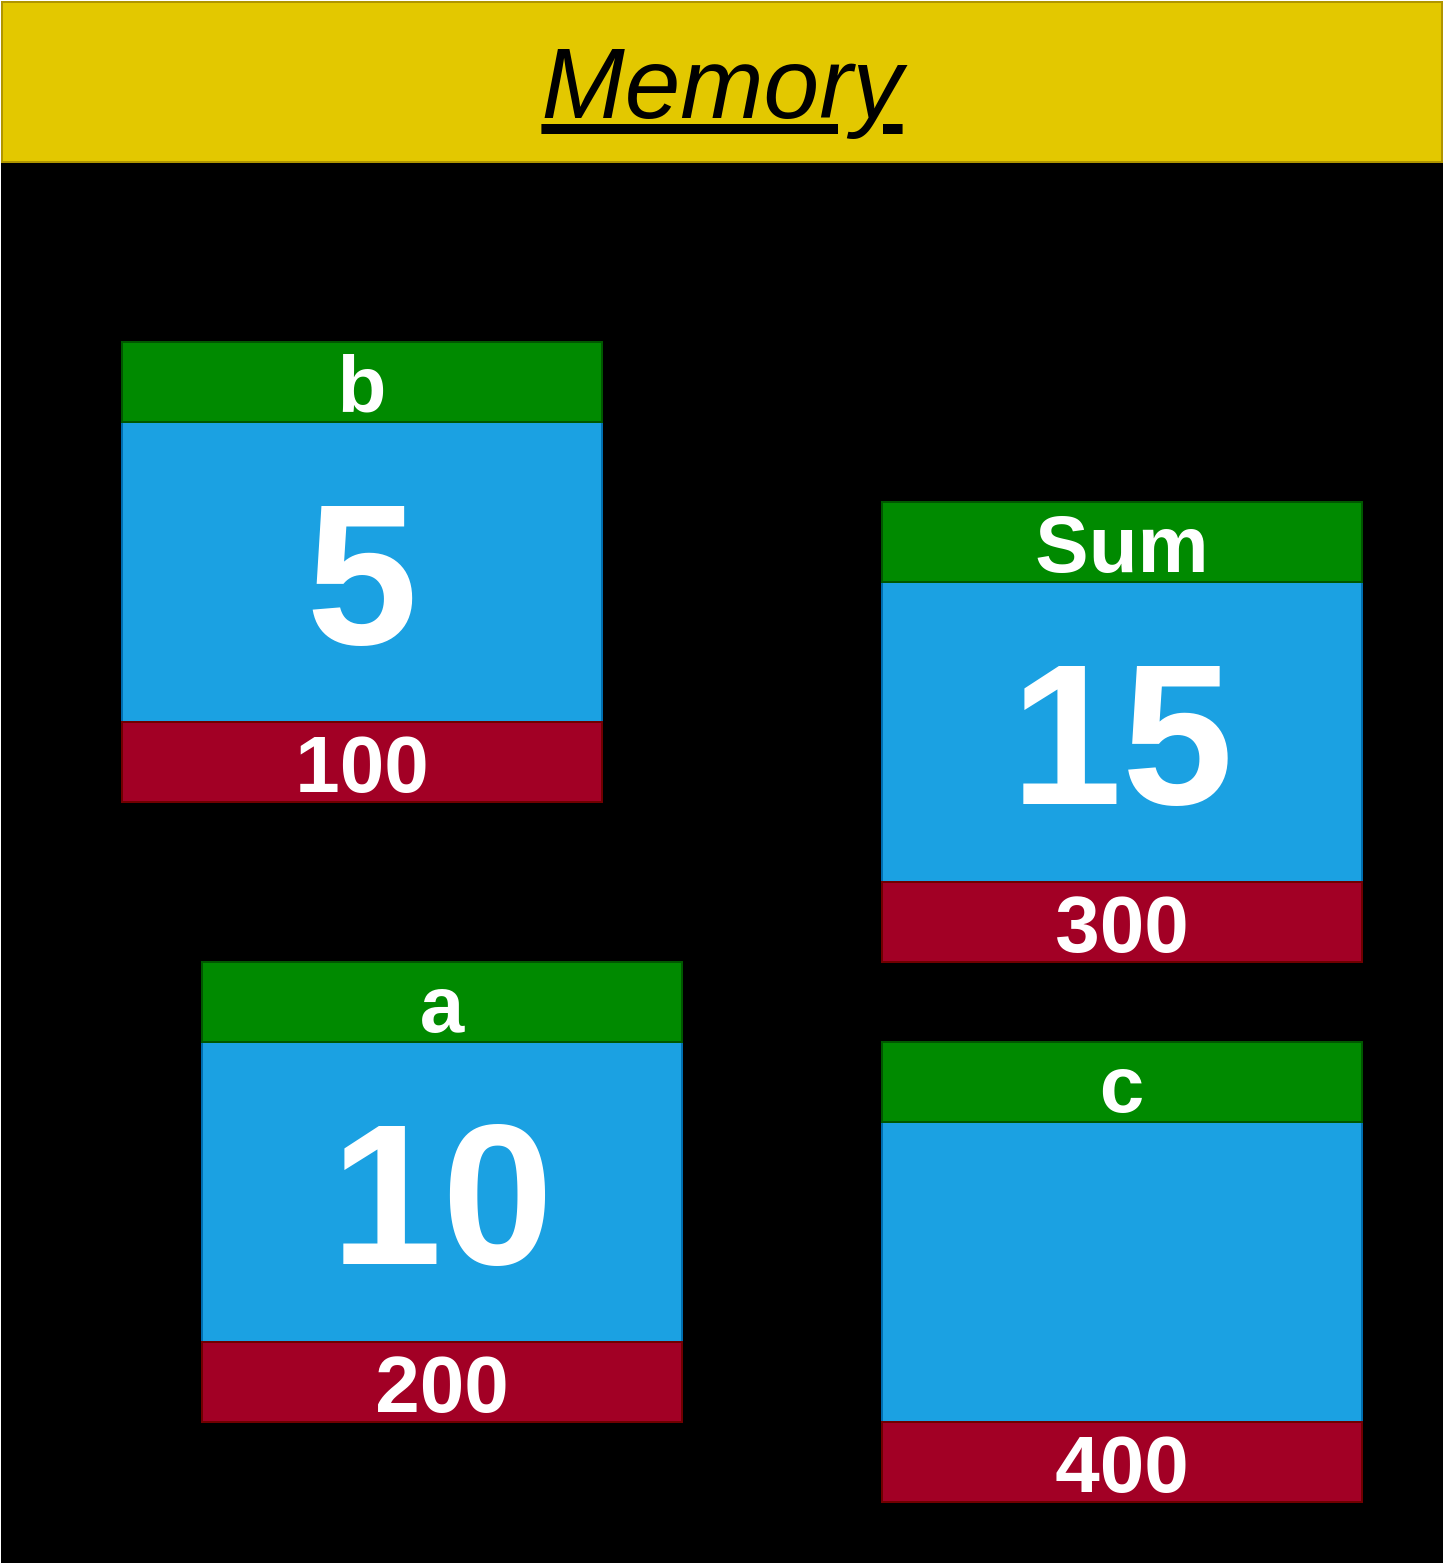 <mxfile>
    <diagram id="g4_nvHlQkEbYsQLvgkpe" name="Page-1">
        <mxGraphModel dx="1018" dy="792" grid="1" gridSize="10" guides="1" tooltips="1" connect="1" arrows="1" fold="1" page="1" pageScale="1" pageWidth="850" pageHeight="1100" math="0" shadow="0">
            <root>
                <mxCell id="0"/>
                <mxCell id="1" parent="0"/>
                <mxCell id="2" value="" style="rounded=0;whiteSpace=wrap;html=1;fillColor=#000000;" parent="1" vertex="1">
                    <mxGeometry x="70" width="720" height="780" as="geometry"/>
                </mxCell>
                <mxCell id="24" value="&lt;u&gt;&lt;i&gt;Memory&lt;/i&gt;&lt;/u&gt;" style="rounded=0;whiteSpace=wrap;html=1;fontSize=50;fillColor=#e3c800;fontColor=#000000;strokeColor=#B09500;" parent="1" vertex="1">
                    <mxGeometry x="70" width="720" height="80" as="geometry"/>
                </mxCell>
                <mxCell id="25" value="&lt;b&gt;&lt;font style=&quot;font-size: 100px;&quot;&gt;5&lt;/font&gt;&lt;/b&gt;" style="rounded=0;whiteSpace=wrap;html=1;fillColor=#1ba1e2;fontColor=#ffffff;strokeColor=#006EAF;" parent="1" vertex="1">
                    <mxGeometry x="130" y="170" width="240" height="230" as="geometry"/>
                </mxCell>
                <mxCell id="26" value="&lt;b&gt;&lt;font style=&quot;font-size: 40px;&quot;&gt;100&lt;/font&gt;&lt;/b&gt;" style="rounded=0;whiteSpace=wrap;html=1;fillColor=#a20025;fontColor=#ffffff;strokeColor=#6F0000;" parent="1" vertex="1">
                    <mxGeometry x="130" y="360" width="240" height="40" as="geometry"/>
                </mxCell>
                <mxCell id="27" value="&lt;font style=&quot;font-size: 40px;&quot;&gt;&lt;b&gt;b&lt;/b&gt;&lt;/font&gt;" style="rounded=0;whiteSpace=wrap;html=1;fillColor=#008a00;fontColor=#ffffff;strokeColor=#005700;" parent="1" vertex="1">
                    <mxGeometry x="130" y="170" width="240" height="40" as="geometry"/>
                </mxCell>
                <mxCell id="32" value="&lt;b&gt;&lt;font style=&quot;font-size: 100px;&quot;&gt;10&lt;/font&gt;&lt;/b&gt;" style="rounded=0;whiteSpace=wrap;html=1;fillColor=#1ba1e2;fontColor=#ffffff;strokeColor=#006EAF;" parent="1" vertex="1">
                    <mxGeometry x="170" y="480" width="240" height="230" as="geometry"/>
                </mxCell>
                <mxCell id="33" value="&lt;b&gt;&lt;font style=&quot;font-size: 40px;&quot;&gt;200&lt;/font&gt;&lt;/b&gt;" style="rounded=0;whiteSpace=wrap;html=1;fillColor=#a20025;fontColor=#ffffff;strokeColor=#6F0000;" parent="1" vertex="1">
                    <mxGeometry x="170" y="670" width="240" height="40" as="geometry"/>
                </mxCell>
                <mxCell id="34" value="&lt;font style=&quot;font-size: 40px;&quot;&gt;&lt;b&gt;a&lt;/b&gt;&lt;/font&gt;" style="rounded=0;whiteSpace=wrap;html=1;fillColor=#008a00;fontColor=#ffffff;strokeColor=#005700;" parent="1" vertex="1">
                    <mxGeometry x="170" y="480" width="240" height="40" as="geometry"/>
                </mxCell>
                <mxCell id="38" value="&lt;b&gt;&lt;font style=&quot;font-size: 100px;&quot;&gt;15&lt;/font&gt;&lt;/b&gt;" style="rounded=0;whiteSpace=wrap;html=1;fillColor=#1ba1e2;fontColor=#ffffff;strokeColor=#006EAF;" parent="1" vertex="1">
                    <mxGeometry x="510" y="250" width="240" height="230" as="geometry"/>
                </mxCell>
                <mxCell id="39" value="&lt;b&gt;&lt;font style=&quot;font-size: 40px;&quot;&gt;300&lt;/font&gt;&lt;/b&gt;" style="rounded=0;whiteSpace=wrap;html=1;fillColor=#a20025;fontColor=#ffffff;strokeColor=#6F0000;" parent="1" vertex="1">
                    <mxGeometry x="510" y="440" width="240" height="40" as="geometry"/>
                </mxCell>
                <mxCell id="40" value="&lt;font style=&quot;font-size: 40px;&quot;&gt;&lt;b&gt;Sum&lt;/b&gt;&lt;/font&gt;" style="rounded=0;whiteSpace=wrap;html=1;fillColor=#008a00;fontColor=#ffffff;strokeColor=#005700;" parent="1" vertex="1">
                    <mxGeometry x="510" y="250" width="240" height="40" as="geometry"/>
                </mxCell>
                <mxCell id="47" value="" style="rounded=0;whiteSpace=wrap;html=1;fillColor=#1ba1e2;fontColor=#ffffff;strokeColor=#006EAF;" parent="1" vertex="1">
                    <mxGeometry x="510" y="520" width="240" height="230" as="geometry"/>
                </mxCell>
                <mxCell id="48" value="&lt;b&gt;&lt;font style=&quot;font-size: 40px;&quot;&gt;400&lt;/font&gt;&lt;/b&gt;" style="rounded=0;whiteSpace=wrap;html=1;fillColor=#a20025;fontColor=#ffffff;strokeColor=#6F0000;" parent="1" vertex="1">
                    <mxGeometry x="510" y="710" width="240" height="40" as="geometry"/>
                </mxCell>
                <mxCell id="49" value="&lt;font style=&quot;font-size: 40px;&quot;&gt;&lt;b&gt;c&lt;/b&gt;&lt;/font&gt;" style="rounded=0;whiteSpace=wrap;html=1;fillColor=#008a00;fontColor=#ffffff;strokeColor=#005700;" parent="1" vertex="1">
                    <mxGeometry x="510" y="520" width="240" height="40" as="geometry"/>
                </mxCell>
            </root>
        </mxGraphModel>
    </diagram>
</mxfile>